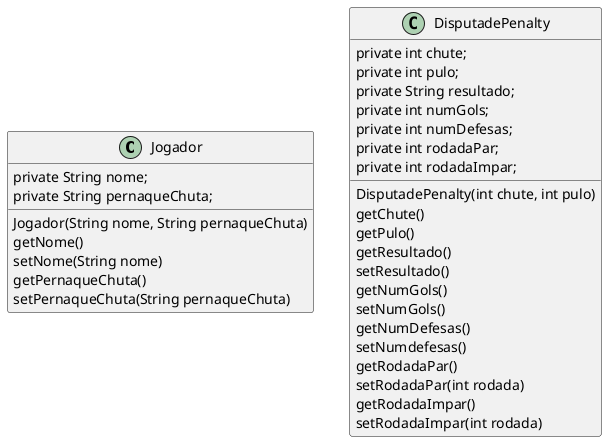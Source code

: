 @startuml

class Jogador{
       private String nome;
       private String pernaqueChuta;

       Jogador(String nome, String pernaqueChuta)
       getNome()
       setNome(String nome)
       getPernaqueChuta()
       setPernaqueChuta(String pernaqueChuta)
}

class DisputadePenalty{
        private int chute;
        private int pulo;
        private String resultado;
        private int numGols;
        private int numDefesas;
        private int rodadaPar;
        private int rodadaImpar;

        DisputadePenalty(int chute, int pulo)
        getChute()
        getPulo()
        getResultado()
        setResultado()
        getNumGols()
        setNumGols()
        getNumDefesas()
        setNumdefesas()
        getRodadaPar()
        setRodadaPar(int rodada)
        getRodadaImpar()
        setRodadaImpar(int rodada)

}
@enduml